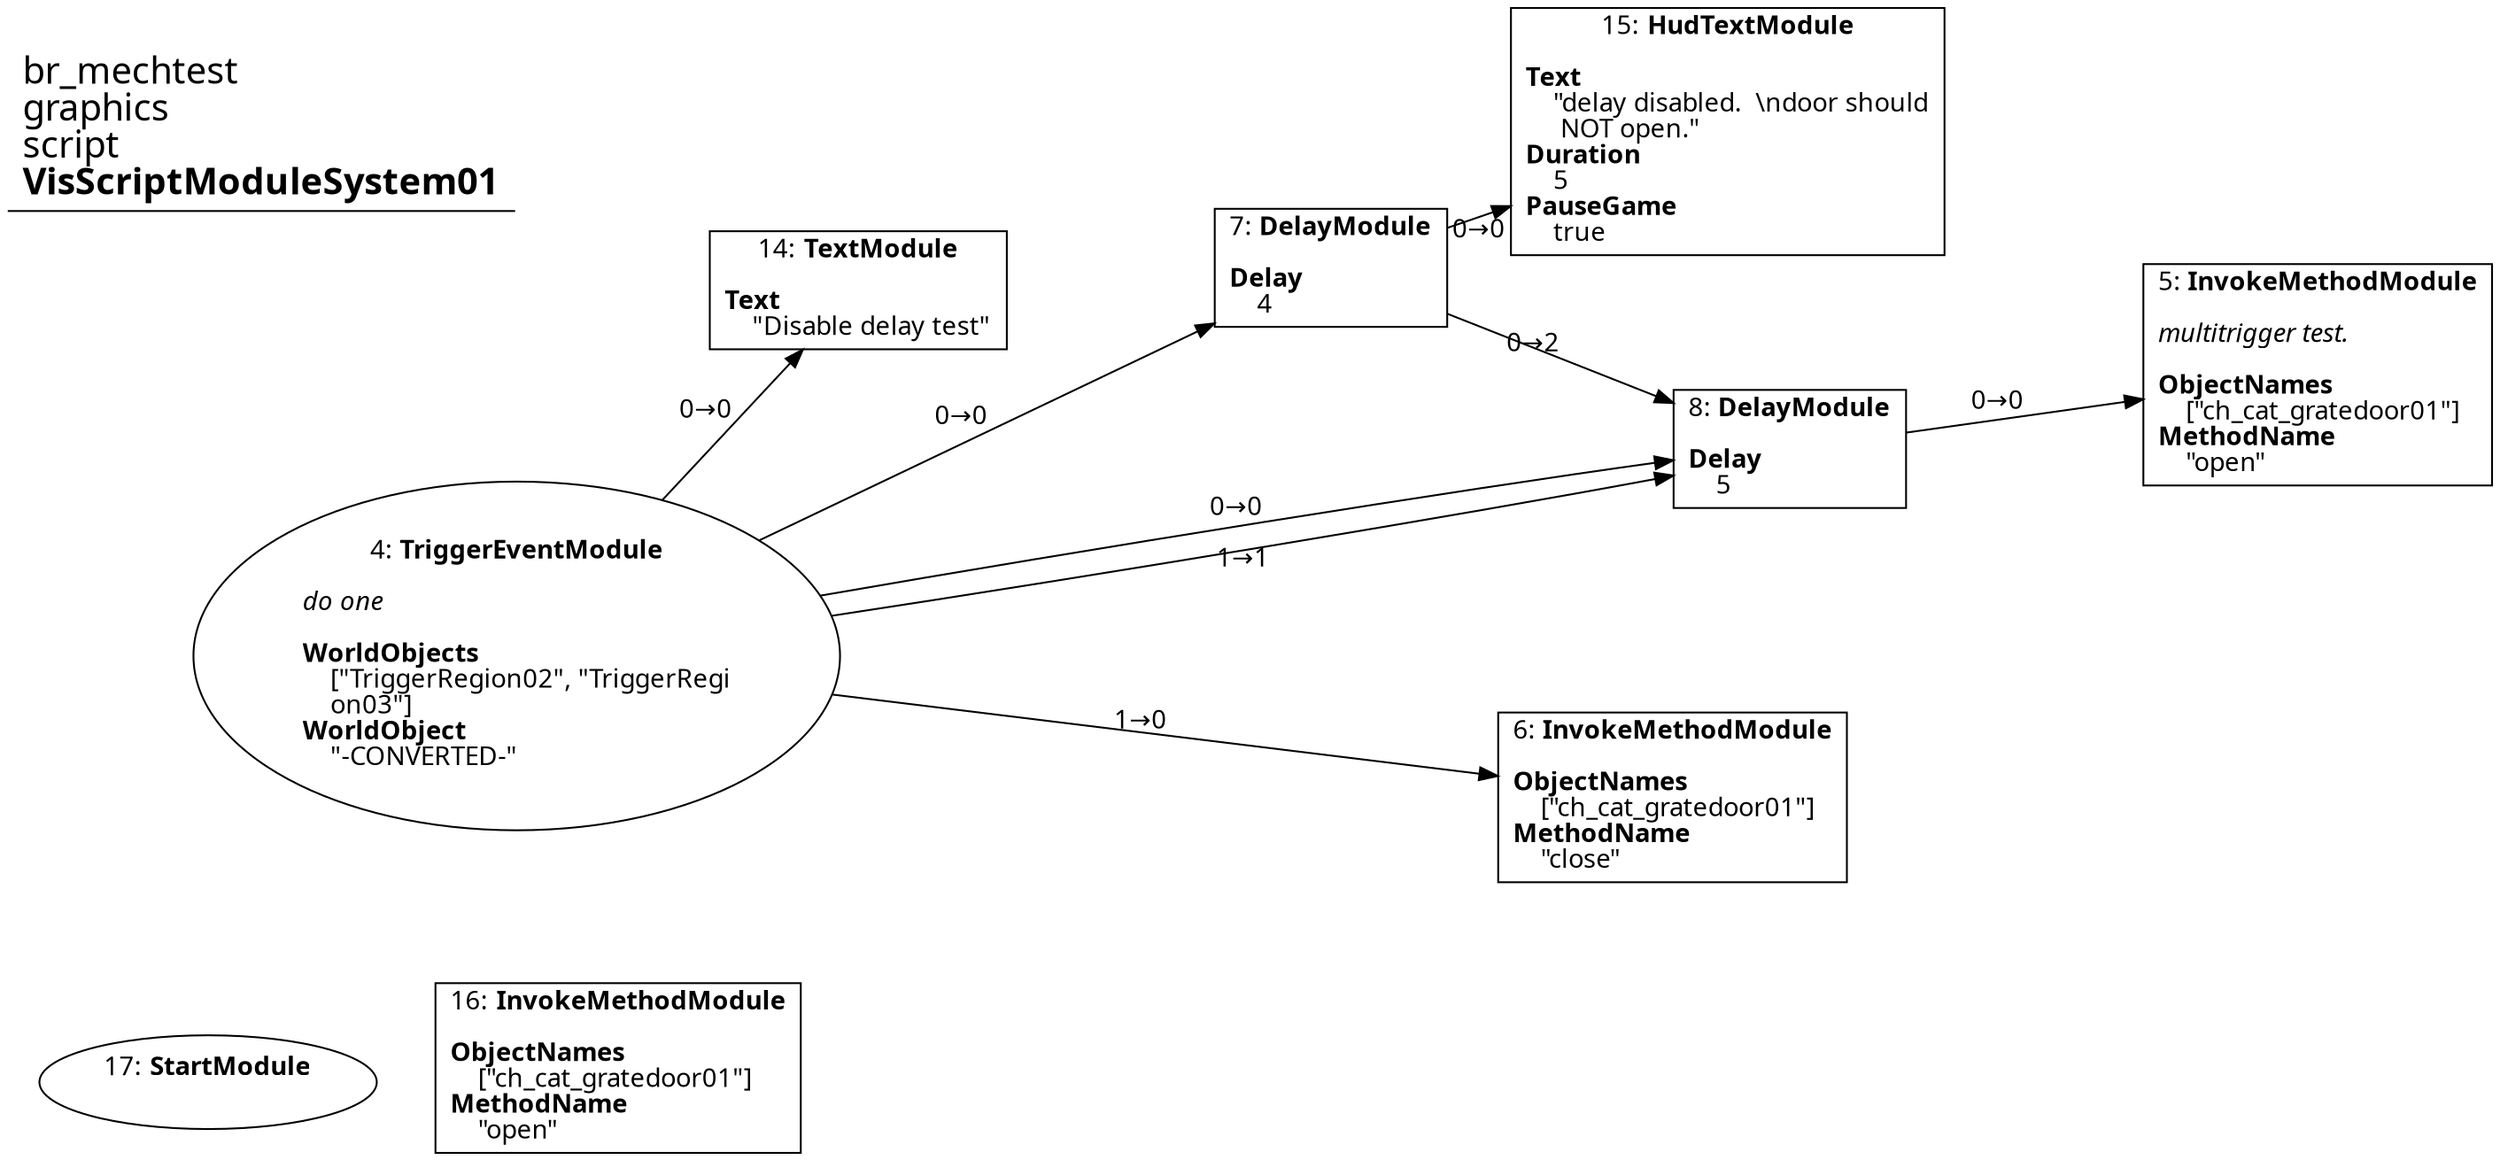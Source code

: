 digraph {
    layout = fdp;
    overlap = prism;
    sep = "+16";
    splines = spline;

    node [ shape = box ];

    graph [ fontname = "Segoe UI" ];
    node [ fontname = "Segoe UI" ];
    edge [ fontname = "Segoe UI" ];

    4 [ label = <4: <b>TriggerEventModule</b><br/><br/><i>do one<br align="left"/></i><br align="left"/><b>WorldObjects</b><br align="left"/>    [&quot;TriggerRegion02&quot;, &quot;TriggerRegi<br align="left"/>    on03&quot;]<br align="left"/><b>WorldObject</b><br align="left"/>    &quot;-CONVERTED-&quot;<br align="left"/>> ];
    4 [ shape = oval ]
    4 [ pos = "-0.109000005,-0.37600002!" ];
    4 -> 6 [ label = "1→0" ];
    4 -> 7 [ label = "0→0" ];
    4 -> 8 [ label = "0→0" ];
    4 -> 8 [ label = "1→1" ];
    4 -> 14 [ label = "0→0" ];

    5 [ label = <5: <b>InvokeMethodModule</b><br/><br/><i>multitrigger test.<br align="left"/></i><br align="left"/><b>ObjectNames</b><br align="left"/>    [&quot;ch_cat_gratedoor01&quot;]<br align="left"/><b>MethodName</b><br align="left"/>    &quot;open&quot;<br align="left"/>> ];
    5 [ pos = "0.93500006,-0.21300001!" ];

    6 [ label = <6: <b>InvokeMethodModule</b><br/><br/><b>ObjectNames</b><br align="left"/>    [&quot;ch_cat_gratedoor01&quot;]<br align="left"/><b>MethodName</b><br align="left"/>    &quot;close&quot;<br align="left"/>> ];
    6 [ pos = "0.56100005,-0.45800003!" ];

    7 [ label = <7: <b>DelayModule</b><br/><br/><b>Delay</b><br align="left"/>    4<br align="left"/>> ];
    7 [ pos = "0.363,-0.15100001!" ];
    7 -> 8 [ label = "0→2" ];
    7 -> 15 [ label = "0→0" ];

    8 [ label = <8: <b>DelayModule</b><br/><br/><b>Delay</b><br align="left"/>    5<br align="left"/>> ];
    8 [ pos = "0.629,-0.256!" ];
    8 -> 5 [ label = "0→0" ];

    14 [ label = <14: <b>TextModule</b><br/><br/><b>Text</b><br align="left"/>    &quot;Disable delay test&quot;<br align="left"/>> ];
    14 [ pos = "0.089,-0.164!" ];

    15 [ label = <15: <b>HudTextModule</b><br/><br/><b>Text</b><br align="left"/>    &quot;delay disabled.  \\ndoor should<br align="left"/>     NOT open.&quot;<br align="left"/><b>Duration</b><br align="left"/>    5<br align="left"/><b>PauseGame</b><br align="left"/>    true<br align="left"/>> ];
    15 [ pos = "0.59300005,-0.072000004!" ];

    16 [ label = <16: <b>InvokeMethodModule</b><br/><br/><b>ObjectNames</b><br align="left"/>    [&quot;ch_cat_gratedoor01&quot;]<br align="left"/><b>MethodName</b><br align="left"/>    &quot;open&quot;<br align="left"/>> ];
    16 [ pos = "-0.082,-0.61600006!" ];

    17 [ label = <17: <b>StartModule</b><br/><br/>> ];
    17 [ shape = oval ]
    17 [ pos = "-0.256,-0.62200004!" ];

    title [ pos = "-0.257,-0.071!" ];
    title [ shape = underline ];
    title [ label = <<font point-size="20">br_mechtest<br align="left"/>graphics<br align="left"/>script<br align="left"/><b>VisScriptModuleSystem01</b><br align="left"/></font>> ];
}
